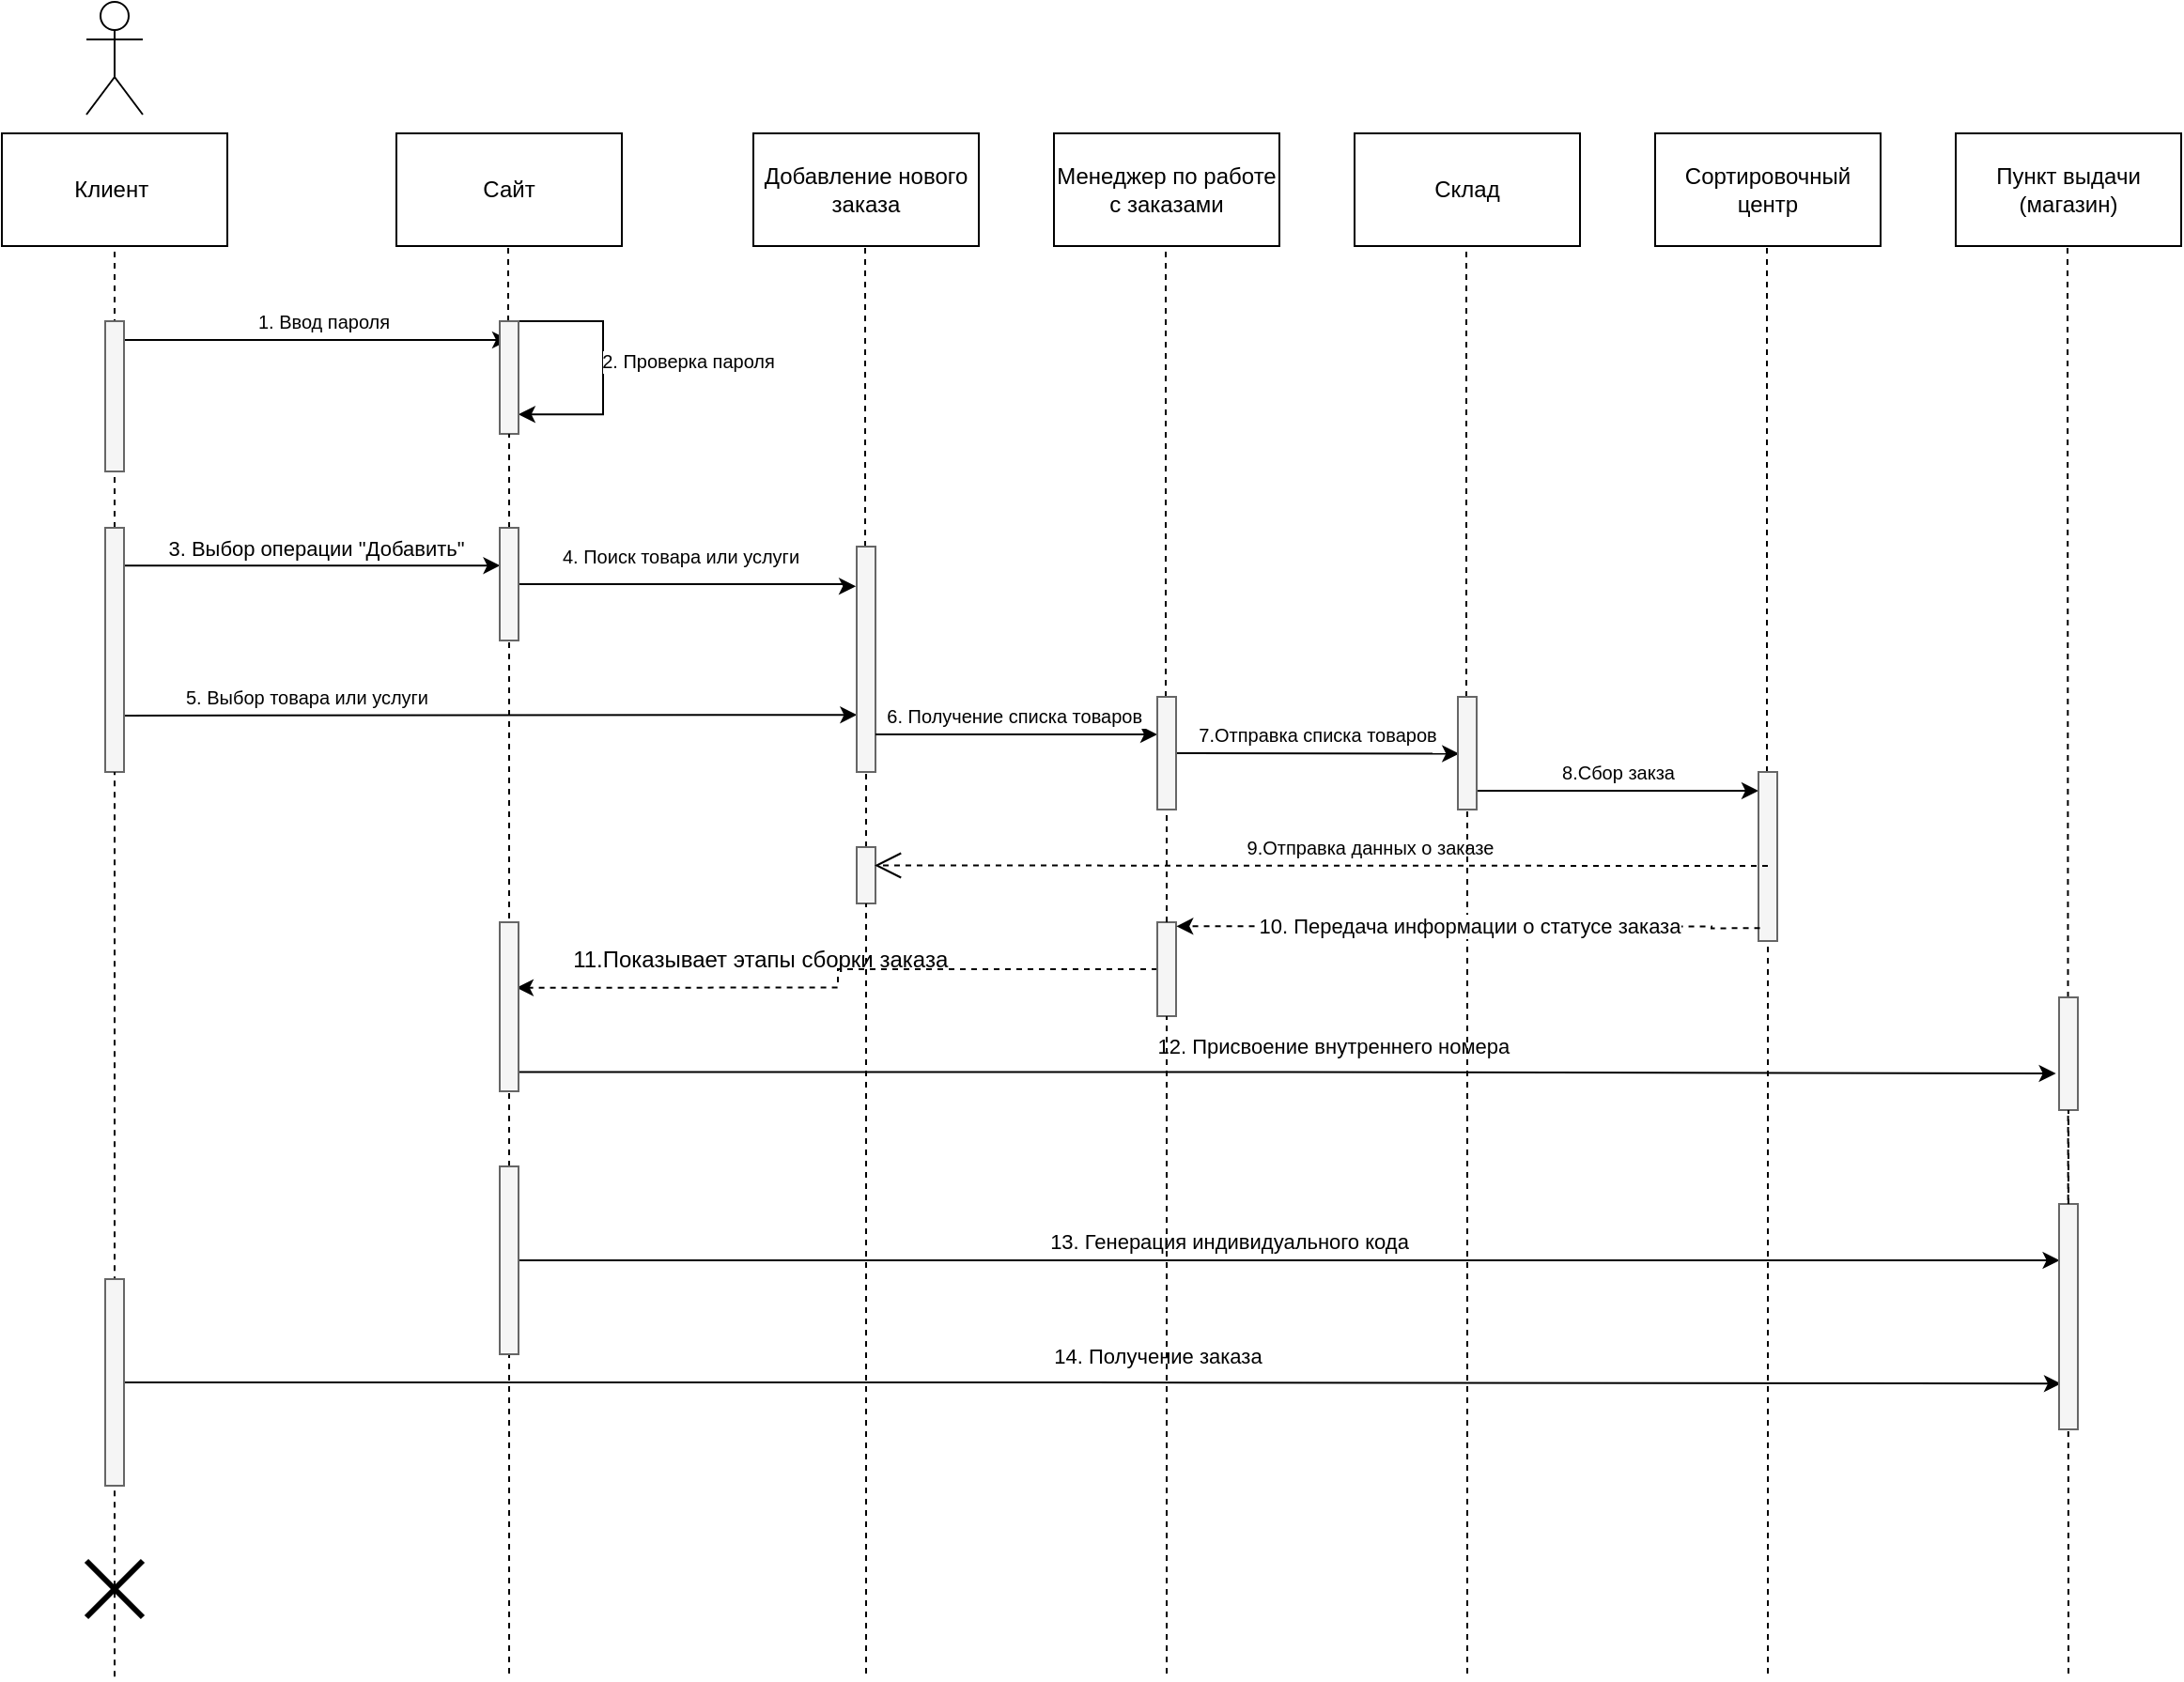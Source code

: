 <mxfile version="20.3.0" type="device"><diagram id="gC2nrc0ofGZKp77sYBti" name="Страница 1"><mxGraphModel dx="1483" dy="927" grid="1" gridSize="10" guides="1" tooltips="1" connect="1" arrows="1" fold="1" page="1" pageScale="1" pageWidth="827" pageHeight="1169" math="0" shadow="0"><root><mxCell id="0"/><mxCell id="1" parent="0"/><mxCell id="xFY5kio72JYxSkZlqAft-1" value="Клиент&amp;nbsp;" style="rounded=0;whiteSpace=wrap;html=1;" parent="1" vertex="1"><mxGeometry x="160" y="180" width="120" height="60" as="geometry"/></mxCell><mxCell id="xFY5kio72JYxSkZlqAft-2" value="Сайт" style="rounded=0;whiteSpace=wrap;html=1;" parent="1" vertex="1"><mxGeometry x="370" y="180" width="120" height="60" as="geometry"/></mxCell><mxCell id="xFY5kio72JYxSkZlqAft-3" value="Добавление нового заказа" style="rounded=0;whiteSpace=wrap;html=1;" parent="1" vertex="1"><mxGeometry x="560" y="180" width="120" height="60" as="geometry"/></mxCell><mxCell id="xFY5kio72JYxSkZlqAft-4" value="Менеджер по работе с заказами" style="rounded=0;whiteSpace=wrap;html=1;" parent="1" vertex="1"><mxGeometry x="720" y="180" width="120" height="60" as="geometry"/></mxCell><mxCell id="xFY5kio72JYxSkZlqAft-5" value="Склад" style="rounded=0;whiteSpace=wrap;html=1;" parent="1" vertex="1"><mxGeometry x="880" y="180" width="120" height="60" as="geometry"/></mxCell><mxCell id="xFY5kio72JYxSkZlqAft-6" value="Сортировочный центр" style="rounded=0;whiteSpace=wrap;html=1;" parent="1" vertex="1"><mxGeometry x="1040" y="180" width="120" height="60" as="geometry"/></mxCell><mxCell id="xFY5kio72JYxSkZlqAft-7" value="Пункт выдачи (магазин)" style="rounded=0;whiteSpace=wrap;html=1;" parent="1" vertex="1"><mxGeometry x="1200" y="180" width="120" height="60" as="geometry"/></mxCell><mxCell id="xFY5kio72JYxSkZlqAft-8" value="" style="endArrow=none;dashed=1;html=1;rounded=0;entryX=0.5;entryY=1;entryDx=0;entryDy=0;startArrow=none;" parent="1" source="xFY5kio72JYxSkZlqAft-22" target="xFY5kio72JYxSkZlqAft-1" edge="1"><mxGeometry width="50" height="50" relative="1" as="geometry"><mxPoint x="220" y="840" as="sourcePoint"/><mxPoint x="230" y="250" as="targetPoint"/></mxGeometry></mxCell><mxCell id="xFY5kio72JYxSkZlqAft-9" value="" style="endArrow=none;dashed=1;html=1;rounded=0;entryX=0.5;entryY=1;entryDx=0;entryDy=0;startArrow=none;" parent="1" source="xFY5kio72JYxSkZlqAft-18" edge="1"><mxGeometry width="50" height="50" relative="1" as="geometry"><mxPoint x="429.5" y="840" as="sourcePoint"/><mxPoint x="429.5" y="240" as="targetPoint"/></mxGeometry></mxCell><mxCell id="xFY5kio72JYxSkZlqAft-10" value="" style="endArrow=none;dashed=1;html=1;rounded=0;entryX=0.5;entryY=1;entryDx=0;entryDy=0;startArrow=none;" parent="1" source="xFY5kio72JYxSkZlqAft-29" edge="1"><mxGeometry width="50" height="50" relative="1" as="geometry"><mxPoint x="619.5" y="840" as="sourcePoint"/><mxPoint x="619.5" y="240" as="targetPoint"/></mxGeometry></mxCell><mxCell id="xFY5kio72JYxSkZlqAft-11" value="" style="endArrow=none;dashed=1;html=1;rounded=0;entryX=0.5;entryY=1;entryDx=0;entryDy=0;startArrow=none;" parent="1" source="xFY5kio72JYxSkZlqAft-62" edge="1"><mxGeometry width="50" height="50" relative="1" as="geometry"><mxPoint x="780" y="1000" as="sourcePoint"/><mxPoint x="779.5" y="240" as="targetPoint"/></mxGeometry></mxCell><mxCell id="xFY5kio72JYxSkZlqAft-12" value="" style="endArrow=none;dashed=1;html=1;rounded=0;entryX=0.5;entryY=1;entryDx=0;entryDy=0;startArrow=none;" parent="1" source="xFY5kio72JYxSkZlqAft-60" edge="1"><mxGeometry width="50" height="50" relative="1" as="geometry"><mxPoint x="939.5" y="880" as="sourcePoint"/><mxPoint x="939.5" y="240" as="targetPoint"/></mxGeometry></mxCell><mxCell id="xFY5kio72JYxSkZlqAft-13" value="" style="endArrow=none;dashed=1;html=1;rounded=0;entryX=0.5;entryY=1;entryDx=0;entryDy=0;startArrow=none;" parent="1" source="xFY5kio72JYxSkZlqAft-38" edge="1"><mxGeometry width="50" height="50" relative="1" as="geometry"><mxPoint x="1100" y="920" as="sourcePoint"/><mxPoint x="1099.5" y="240" as="targetPoint"/></mxGeometry></mxCell><mxCell id="xFY5kio72JYxSkZlqAft-14" value="" style="endArrow=none;dashed=1;html=1;rounded=0;entryX=0.5;entryY=1;entryDx=0;entryDy=0;startArrow=none;" parent="1" edge="1"><mxGeometry width="50" height="50" relative="1" as="geometry"><mxPoint x="1260" y="1000" as="sourcePoint"/><mxPoint x="1259.5" y="240" as="targetPoint"/></mxGeometry></mxCell><mxCell id="xFY5kio72JYxSkZlqAft-15" value="1. Ввод пароля" style="edgeStyle=orthogonalEdgeStyle;rounded=0;orthogonalLoop=1;jettySize=auto;html=1;fontSize=10;entryX=0.5;entryY=0.167;entryDx=0;entryDy=0;entryPerimeter=0;" parent="1" source="xFY5kio72JYxSkZlqAft-16" target="xFY5kio72JYxSkZlqAft-18" edge="1"><mxGeometry x="0.035" y="10" relative="1" as="geometry"><mxPoint x="420" y="290" as="targetPoint"/><Array as="points"><mxPoint x="270" y="290"/><mxPoint x="270" y="290"/></Array><mxPoint as="offset"/></mxGeometry></mxCell><mxCell id="xFY5kio72JYxSkZlqAft-16" value="" style="html=1;points=[];perimeter=orthogonalPerimeter;fillColor=#f5f5f5;strokeColor=#666666;fontColor=#333333;" parent="1" vertex="1"><mxGeometry x="215" y="280" width="10" height="80" as="geometry"/></mxCell><mxCell id="xFY5kio72JYxSkZlqAft-17" value="2. Проверка пароля" style="edgeStyle=orthogonalEdgeStyle;rounded=0;orthogonalLoop=1;jettySize=auto;html=1;fontSize=10;entryX=0.99;entryY=0.827;entryDx=0;entryDy=0;entryPerimeter=0;" parent="1" source="xFY5kio72JYxSkZlqAft-18" target="xFY5kio72JYxSkZlqAft-18" edge="1"><mxGeometry x="-0.059" y="45" relative="1" as="geometry"><mxPoint x="440" y="330.0" as="targetPoint"/><Array as="points"><mxPoint x="480" y="280"/><mxPoint x="480" y="330"/></Array><mxPoint as="offset"/></mxGeometry></mxCell><mxCell id="xFY5kio72JYxSkZlqAft-18" value="" style="html=1;points=[];perimeter=orthogonalPerimeter;fillColor=#f5f5f5;strokeColor=#666666;fontColor=#333333;" parent="1" vertex="1"><mxGeometry x="425" y="280" width="10" height="60" as="geometry"/></mxCell><mxCell id="xFY5kio72JYxSkZlqAft-19" value="" style="endArrow=none;dashed=1;html=1;rounded=0;entryX=0.5;entryY=1;entryDx=0;entryDy=0;startArrow=none;" parent="1" source="xFY5kio72JYxSkZlqAft-27" target="xFY5kio72JYxSkZlqAft-18" edge="1"><mxGeometry width="50" height="50" relative="1" as="geometry"><mxPoint x="429.5" y="840" as="sourcePoint"/><mxPoint x="429.5" y="240" as="targetPoint"/></mxGeometry></mxCell><mxCell id="xFY5kio72JYxSkZlqAft-20" value="3. Выбор операции &quot;Добавить&quot;" style="edgeStyle=orthogonalEdgeStyle;rounded=0;orthogonalLoop=1;jettySize=auto;html=1;entryX=0.027;entryY=0.335;entryDx=0;entryDy=0;entryPerimeter=0;" parent="1" source="xFY5kio72JYxSkZlqAft-22" target="xFY5kio72JYxSkZlqAft-27" edge="1"><mxGeometry x="0.02" y="9" relative="1" as="geometry"><Array as="points"><mxPoint x="270" y="410"/></Array><mxPoint as="offset"/><mxPoint x="410" y="410" as="targetPoint"/></mxGeometry></mxCell><mxCell id="xFY5kio72JYxSkZlqAft-21" value="5. Выбор товара или услуги" style="edgeStyle=orthogonalEdgeStyle;rounded=0;orthogonalLoop=1;jettySize=auto;html=1;fontSize=10;entryX=0.024;entryY=0.747;entryDx=0;entryDy=0;entryPerimeter=0;" parent="1" target="xFY5kio72JYxSkZlqAft-29" edge="1"><mxGeometry x="-0.5" y="10" relative="1" as="geometry"><mxPoint x="605" y="490" as="targetPoint"/><mxPoint x="225" y="490" as="sourcePoint"/><mxPoint as="offset"/><Array as="points"><mxPoint x="615" y="490"/></Array></mxGeometry></mxCell><mxCell id="xFY5kio72JYxSkZlqAft-22" value="" style="html=1;points=[];perimeter=orthogonalPerimeter;fillColor=#f5f5f5;strokeColor=#666666;fontColor=#333333;" parent="1" vertex="1"><mxGeometry x="215" y="390" width="10" height="130" as="geometry"/></mxCell><mxCell id="xFY5kio72JYxSkZlqAft-23" value="" style="endArrow=none;dashed=1;html=1;rounded=0;entryX=0.5;entryY=1;entryDx=0;entryDy=0;startArrow=none;" parent="1" target="xFY5kio72JYxSkZlqAft-22" edge="1"><mxGeometry width="50" height="50" relative="1" as="geometry"><mxPoint x="220" y="1001.6" as="sourcePoint"/><mxPoint x="220" y="240" as="targetPoint"/></mxGeometry></mxCell><mxCell id="xFY5kio72JYxSkZlqAft-24" style="edgeStyle=orthogonalEdgeStyle;rounded=0;orthogonalLoop=1;jettySize=auto;html=1;entryX=0.1;entryY=0.797;entryDx=0;entryDy=0;entryPerimeter=0;" parent="1" source="xFY5kio72JYxSkZlqAft-25" target="xFY5kio72JYxSkZlqAft-45" edge="1"><mxGeometry relative="1" as="geometry"><mxPoint x="1250" y="845.0" as="targetPoint"/></mxGeometry></mxCell><mxCell id="xFY5kio72JYxSkZlqAft-25" value="" style="html=1;points=[];perimeter=orthogonalPerimeter;fillColor=#f5f5f5;strokeColor=#666666;fontColor=#333333;" parent="1" vertex="1"><mxGeometry x="215" y="790" width="10" height="110" as="geometry"/></mxCell><mxCell id="xFY5kio72JYxSkZlqAft-26" value="4. Поиск товара или услуги" style="edgeStyle=orthogonalEdgeStyle;rounded=0;orthogonalLoop=1;jettySize=auto;html=1;fontSize=10;entryX=-0.044;entryY=0.176;entryDx=0;entryDy=0;entryPerimeter=0;" parent="1" source="xFY5kio72JYxSkZlqAft-27" target="xFY5kio72JYxSkZlqAft-29" edge="1"><mxGeometry x="-0.055" y="15" relative="1" as="geometry"><Array as="points"><mxPoint x="610" y="420"/><mxPoint x="610" y="421"/></Array><mxPoint as="offset"/><mxPoint x="610" y="440" as="targetPoint"/></mxGeometry></mxCell><mxCell id="xFY5kio72JYxSkZlqAft-27" value="" style="html=1;points=[];perimeter=orthogonalPerimeter;fillColor=#f5f5f5;strokeColor=#666666;fontColor=#333333;" parent="1" vertex="1"><mxGeometry x="425" y="390" width="10" height="60" as="geometry"/></mxCell><mxCell id="xFY5kio72JYxSkZlqAft-28" value="" style="endArrow=none;dashed=1;html=1;rounded=0;entryX=0.5;entryY=1;entryDx=0;entryDy=0;startArrow=none;" parent="1" target="xFY5kio72JYxSkZlqAft-27" edge="1"><mxGeometry width="50" height="50" relative="1" as="geometry"><mxPoint x="430" y="1000" as="sourcePoint"/><mxPoint x="430" y="340" as="targetPoint"/></mxGeometry></mxCell><mxCell id="xFY5kio72JYxSkZlqAft-29" value="" style="html=1;points=[];perimeter=orthogonalPerimeter;fillColor=#f5f5f5;strokeColor=#666666;fontColor=#333333;" parent="1" vertex="1"><mxGeometry x="615" y="400" width="10" height="120" as="geometry"/></mxCell><mxCell id="xFY5kio72JYxSkZlqAft-30" value="" style="endArrow=none;dashed=1;html=1;rounded=0;entryX=0.5;entryY=1;entryDx=0;entryDy=0;startArrow=none;" parent="1" source="xFY5kio72JYxSkZlqAft-31" target="xFY5kio72JYxSkZlqAft-29" edge="1"><mxGeometry width="50" height="50" relative="1" as="geometry"><mxPoint x="620" y="920" as="sourcePoint"/><mxPoint x="619.5" y="240" as="targetPoint"/></mxGeometry></mxCell><mxCell id="xFY5kio72JYxSkZlqAft-31" value="" style="html=1;points=[];perimeter=orthogonalPerimeter;fillColor=#f5f5f5;strokeColor=#666666;fontColor=#333333;" parent="1" vertex="1"><mxGeometry x="615" y="560" width="10" height="30" as="geometry"/></mxCell><mxCell id="xFY5kio72JYxSkZlqAft-32" value="" style="endArrow=none;dashed=1;html=1;rounded=0;entryX=0.5;entryY=1;entryDx=0;entryDy=0;startArrow=none;" parent="1" target="xFY5kio72JYxSkZlqAft-31" edge="1"><mxGeometry width="50" height="50" relative="1" as="geometry"><mxPoint x="620" y="610" as="sourcePoint"/><mxPoint x="620" y="500.0" as="targetPoint"/></mxGeometry></mxCell><mxCell id="xFY5kio72JYxSkZlqAft-33" style="edgeStyle=orthogonalEdgeStyle;rounded=0;orthogonalLoop=1;jettySize=auto;html=1;dashed=1;startArrow=none;entryX=0.895;entryY=0.387;entryDx=0;entryDy=0;entryPerimeter=0;" parent="1" source="xFY5kio72JYxSkZlqAft-58" target="xFY5kio72JYxSkZlqAft-52" edge="1"><mxGeometry relative="1" as="geometry"><mxPoint x="1090" y="630.0" as="sourcePoint"/><Array as="points"/></mxGeometry></mxCell><mxCell id="xFY5kio72JYxSkZlqAft-34" value="" style="endArrow=none;dashed=1;html=1;rounded=0;startArrow=none;" parent="1" edge="1"><mxGeometry width="50" height="50" relative="1" as="geometry"><mxPoint x="620" y="1000" as="sourcePoint"/><mxPoint x="620" y="610" as="targetPoint"/></mxGeometry></mxCell><mxCell id="xFY5kio72JYxSkZlqAft-35" value="8.Сбор закза" style="edgeStyle=orthogonalEdgeStyle;rounded=0;orthogonalLoop=1;jettySize=auto;html=1;fontSize=10;startArrow=none;" parent="1" source="xFY5kio72JYxSkZlqAft-60" target="xFY5kio72JYxSkZlqAft-38" edge="1"><mxGeometry y="10" relative="1" as="geometry"><Array as="points"><mxPoint x="1020" y="530"/><mxPoint x="1020" y="530"/></Array><mxPoint as="offset"/></mxGeometry></mxCell><mxCell id="xFY5kio72JYxSkZlqAft-36" value="" style="endArrow=none;dashed=1;html=1;rounded=0;entryX=0.5;entryY=1;entryDx=0;entryDy=0;startArrow=none;" parent="1" source="xFY5kio72JYxSkZlqAft-58" target="xFY5kio72JYxSkZlqAft-62" edge="1"><mxGeometry width="50" height="50" relative="1" as="geometry"><mxPoint x="780" y="920" as="sourcePoint"/><mxPoint x="779.5" y="240.0" as="targetPoint"/></mxGeometry></mxCell><mxCell id="xFY5kio72JYxSkZlqAft-37" value="14. Получение заказа" style="edgeLabel;html=1;align=center;verticalAlign=middle;resizable=0;points=[];" parent="1" vertex="1" connectable="0"><mxGeometry x="775" y="831" as="geometry"/></mxCell><mxCell id="xFY5kio72JYxSkZlqAft-38" value="" style="html=1;points=[];perimeter=orthogonalPerimeter;fillColor=#f5f5f5;fontColor=#333333;strokeColor=#666666;" parent="1" vertex="1"><mxGeometry x="1095" y="520" width="10" height="90" as="geometry"/></mxCell><mxCell id="xFY5kio72JYxSkZlqAft-39" value="" style="endArrow=none;dashed=1;html=1;rounded=0;entryX=0.5;entryY=1;entryDx=0;entryDy=0;startArrow=none;" parent="1" target="xFY5kio72JYxSkZlqAft-38" edge="1"><mxGeometry width="50" height="50" relative="1" as="geometry"><mxPoint x="1100" y="1000" as="sourcePoint"/><mxPoint x="1099.5" y="240.0" as="targetPoint"/></mxGeometry></mxCell><mxCell id="xFY5kio72JYxSkZlqAft-40" value="9.Отправка данных о заказе" style="endArrow=open;endSize=12;dashed=1;html=1;rounded=0;fontSize=10;entryX=0.952;entryY=0.325;entryDx=0;entryDy=0;entryPerimeter=0;" parent="1" target="xFY5kio72JYxSkZlqAft-31" edge="1"><mxGeometry x="-0.106" y="-10" width="160" relative="1" as="geometry"><mxPoint x="1100" y="570" as="sourcePoint"/><mxPoint x="1050" y="574.5" as="targetPoint"/><mxPoint as="offset"/></mxGeometry></mxCell><mxCell id="xFY5kio72JYxSkZlqAft-41" value="7.Отправка списка товаров" style="edgeStyle=orthogonalEdgeStyle;rounded=0;orthogonalLoop=1;jettySize=auto;html=1;fontSize=10;startArrow=none;entryX=0.063;entryY=0.504;entryDx=0;entryDy=0;entryPerimeter=0;" parent="1" target="xFY5kio72JYxSkZlqAft-60" edge="1"><mxGeometry x="-0.004" y="10" relative="1" as="geometry"><Array as="points"><mxPoint x="785" y="510"/></Array><mxPoint as="offset"/><mxPoint x="785" y="510" as="sourcePoint"/><mxPoint x="930" y="500" as="targetPoint"/></mxGeometry></mxCell><mxCell id="xFY5kio72JYxSkZlqAft-42" style="edgeStyle=orthogonalEdgeStyle;rounded=0;orthogonalLoop=1;jettySize=auto;html=1;entryX=0.033;entryY=0.258;entryDx=0;entryDy=0;entryPerimeter=0;" parent="1" source="xFY5kio72JYxSkZlqAft-44" target="xFY5kio72JYxSkZlqAft-45" edge="1"><mxGeometry relative="1" as="geometry"><mxPoint x="1250" y="790" as="targetPoint"/><mxPoint x="440" y="790.0" as="sourcePoint"/><Array as="points"><mxPoint x="1255" y="780"/></Array></mxGeometry></mxCell><mxCell id="xFY5kio72JYxSkZlqAft-43" value="13. Генерация индивидуального кода" style="edgeLabel;html=1;align=center;verticalAlign=middle;resizable=0;points=[];" parent="xFY5kio72JYxSkZlqAft-42" vertex="1" connectable="0"><mxGeometry x="-0.054" y="3" relative="1" as="geometry"><mxPoint x="-11" y="-7" as="offset"/></mxGeometry></mxCell><mxCell id="xFY5kio72JYxSkZlqAft-44" value="" style="html=1;points=[];perimeter=orthogonalPerimeter;fillColor=#f5f5f5;strokeColor=#666666;fontColor=#333333;" parent="1" vertex="1"><mxGeometry x="425" y="730" width="10" height="100" as="geometry"/></mxCell><mxCell id="xFY5kio72JYxSkZlqAft-45" value="" style="html=1;points=[];perimeter=orthogonalPerimeter;fillColor=#f5f5f5;strokeColor=#666666;fontColor=#333333;" parent="1" vertex="1"><mxGeometry x="1255" y="750" width="10" height="120" as="geometry"/></mxCell><mxCell id="xFY5kio72JYxSkZlqAft-46" style="edgeStyle=orthogonalEdgeStyle;rounded=0;orthogonalLoop=1;jettySize=auto;html=1;entryX=-0.167;entryY=0.675;entryDx=0;entryDy=0;entryPerimeter=0;exitX=1.03;exitY=0.886;exitDx=0;exitDy=0;exitPerimeter=0;" parent="1" source="xFY5kio72JYxSkZlqAft-52" target="xFY5kio72JYxSkZlqAft-50" edge="1"><mxGeometry relative="1" as="geometry"><mxPoint x="1250" y="670" as="targetPoint"/><mxPoint x="440" y="680" as="sourcePoint"/><Array as="points"/></mxGeometry></mxCell><mxCell id="xFY5kio72JYxSkZlqAft-47" value="12. Присвоение внутреннего номера&amp;nbsp;" style="edgeLabel;html=1;align=center;verticalAlign=middle;resizable=0;points=[];" parent="xFY5kio72JYxSkZlqAft-46" vertex="1" connectable="0"><mxGeometry x="0.064" y="3" relative="1" as="geometry"><mxPoint y="-12" as="offset"/></mxGeometry></mxCell><mxCell id="xFY5kio72JYxSkZlqAft-49" value="" style="endArrow=none;dashed=1;html=1;rounded=0;entryX=0.5;entryY=1;entryDx=0;entryDy=0;startArrow=none;" parent="1" edge="1"><mxGeometry width="50" height="50" relative="1" as="geometry"><mxPoint x="940" y="1000" as="sourcePoint"/><mxPoint x="940" y="700" as="targetPoint"/></mxGeometry></mxCell><mxCell id="xFY5kio72JYxSkZlqAft-50" value="" style="html=1;points=[];perimeter=orthogonalPerimeter;fillColor=#f5f5f5;strokeColor=#666666;fontColor=#333333;" parent="1" vertex="1"><mxGeometry x="1255" y="640" width="10" height="60" as="geometry"/></mxCell><mxCell id="xFY5kio72JYxSkZlqAft-51" value="" style="endArrow=none;dashed=1;html=1;rounded=0;entryX=0.5;entryY=1;entryDx=0;entryDy=0;startArrow=none;" parent="1" source="xFY5kio72JYxSkZlqAft-45" target="xFY5kio72JYxSkZlqAft-50" edge="1"><mxGeometry width="50" height="50" relative="1" as="geometry"><mxPoint x="1259.5" y="750" as="sourcePoint"/><mxPoint x="1259.5" y="240" as="targetPoint"/></mxGeometry></mxCell><mxCell id="xFY5kio72JYxSkZlqAft-52" value="" style="html=1;points=[];perimeter=orthogonalPerimeter;fillColor=#f5f5f5;strokeColor=#666666;fontColor=#333333;" parent="1" vertex="1"><mxGeometry x="425" y="600" width="10" height="90" as="geometry"/></mxCell><mxCell id="xFY5kio72JYxSkZlqAft-53" value="11.Показывает этапы сборки заказа&amp;nbsp;" style="text;html=1;align=center;verticalAlign=middle;resizable=0;points=[];autosize=1;strokeColor=none;fillColor=none;" parent="1" vertex="1"><mxGeometry x="450" y="605" width="230" height="30" as="geometry"/></mxCell><mxCell id="xFY5kio72JYxSkZlqAft-54" value="" style="shape=umlActor;verticalLabelPosition=bottom;verticalAlign=top;html=1;outlineConnect=0;" parent="1" vertex="1"><mxGeometry x="205" y="110" width="30" height="60" as="geometry"/></mxCell><mxCell id="xFY5kio72JYxSkZlqAft-55" value="6. Получение списка товаров&amp;nbsp;" style="edgeStyle=orthogonalEdgeStyle;rounded=0;orthogonalLoop=1;jettySize=auto;html=1;fontSize=10;align=center;" parent="1" edge="1"><mxGeometry y="10" relative="1" as="geometry"><mxPoint x="775" y="500" as="targetPoint"/><Array as="points"><mxPoint x="670" y="500"/><mxPoint x="670" y="500"/></Array><mxPoint as="offset"/><mxPoint x="625" y="500" as="sourcePoint"/></mxGeometry></mxCell><mxCell id="xFY5kio72JYxSkZlqAft-58" value="" style="html=1;points=[];perimeter=orthogonalPerimeter;fillColor=#f5f5f5;strokeColor=#666666;fontColor=#333333;" parent="1" vertex="1"><mxGeometry x="775" y="600" width="10" height="50" as="geometry"/></mxCell><mxCell id="xFY5kio72JYxSkZlqAft-59" value="" style="endArrow=none;dashed=1;html=1;rounded=0;entryX=0.5;entryY=1;entryDx=0;entryDy=0;startArrow=none;" parent="1" target="xFY5kio72JYxSkZlqAft-58" edge="1"><mxGeometry width="50" height="50" relative="1" as="geometry"><mxPoint x="780" y="1000" as="sourcePoint"/><mxPoint x="779.5" y="240" as="targetPoint"/></mxGeometry></mxCell><mxCell id="xFY5kio72JYxSkZlqAft-60" value="" style="html=1;points=[];perimeter=orthogonalPerimeter;fillColor=#f5f5f5;strokeColor=#666666;fontColor=#333333;" parent="1" vertex="1"><mxGeometry x="935" y="480" width="10" height="60" as="geometry"/></mxCell><mxCell id="xFY5kio72JYxSkZlqAft-61" value="" style="endArrow=none;dashed=1;html=1;rounded=0;entryX=0.5;entryY=1;entryDx=0;entryDy=0;startArrow=none;" parent="1" target="xFY5kio72JYxSkZlqAft-60" edge="1"><mxGeometry width="50" height="50" relative="1" as="geometry"><mxPoint x="940" y="700" as="sourcePoint"/><mxPoint x="939.5" y="240" as="targetPoint"/></mxGeometry></mxCell><mxCell id="xFY5kio72JYxSkZlqAft-62" value="" style="html=1;points=[];perimeter=orthogonalPerimeter;fillColor=#f5f5f5;strokeColor=#666666;fontColor=#333333;" parent="1" vertex="1"><mxGeometry x="775" y="480" width="10" height="60" as="geometry"/></mxCell><mxCell id="xFY5kio72JYxSkZlqAft-63" value="" style="endArrow=none;dashed=1;html=1;rounded=0;entryX=0.5;entryY=1;entryDx=0;entryDy=0;startArrow=none;" parent="1" source="xFY5kio72JYxSkZlqAft-58" target="xFY5kio72JYxSkZlqAft-62" edge="1"><mxGeometry width="50" height="50" relative="1" as="geometry"><mxPoint x="779.5" y="550" as="sourcePoint"/><mxPoint x="779.5" y="240" as="targetPoint"/></mxGeometry></mxCell><mxCell id="xFY5kio72JYxSkZlqAft-64" value="10. Передача информации о статусе заказа" style="edgeStyle=orthogonalEdgeStyle;rounded=0;orthogonalLoop=1;jettySize=auto;html=1;entryX=1.014;entryY=0.043;entryDx=0;entryDy=0;entryPerimeter=0;dashed=1;startArrow=none;exitX=0.078;exitY=0.924;exitDx=0;exitDy=0;exitPerimeter=0;" parent="1" source="xFY5kio72JYxSkZlqAft-38" target="xFY5kio72JYxSkZlqAft-58" edge="1"><mxGeometry relative="1" as="geometry"><mxPoint x="1080" y="603" as="sourcePoint"/><mxPoint x="756.28" y="599.37" as="targetPoint"/><Array as="points"><mxPoint x="1070" y="603"/></Array></mxGeometry></mxCell><mxCell id="xFY5kio72JYxSkZlqAft-65" value="" style="shape=umlDestroy;whiteSpace=wrap;html=1;strokeWidth=3;strokeColor=default;" parent="1" vertex="1"><mxGeometry x="205" y="940" width="30" height="30" as="geometry"/></mxCell></root></mxGraphModel></diagram></mxfile>
